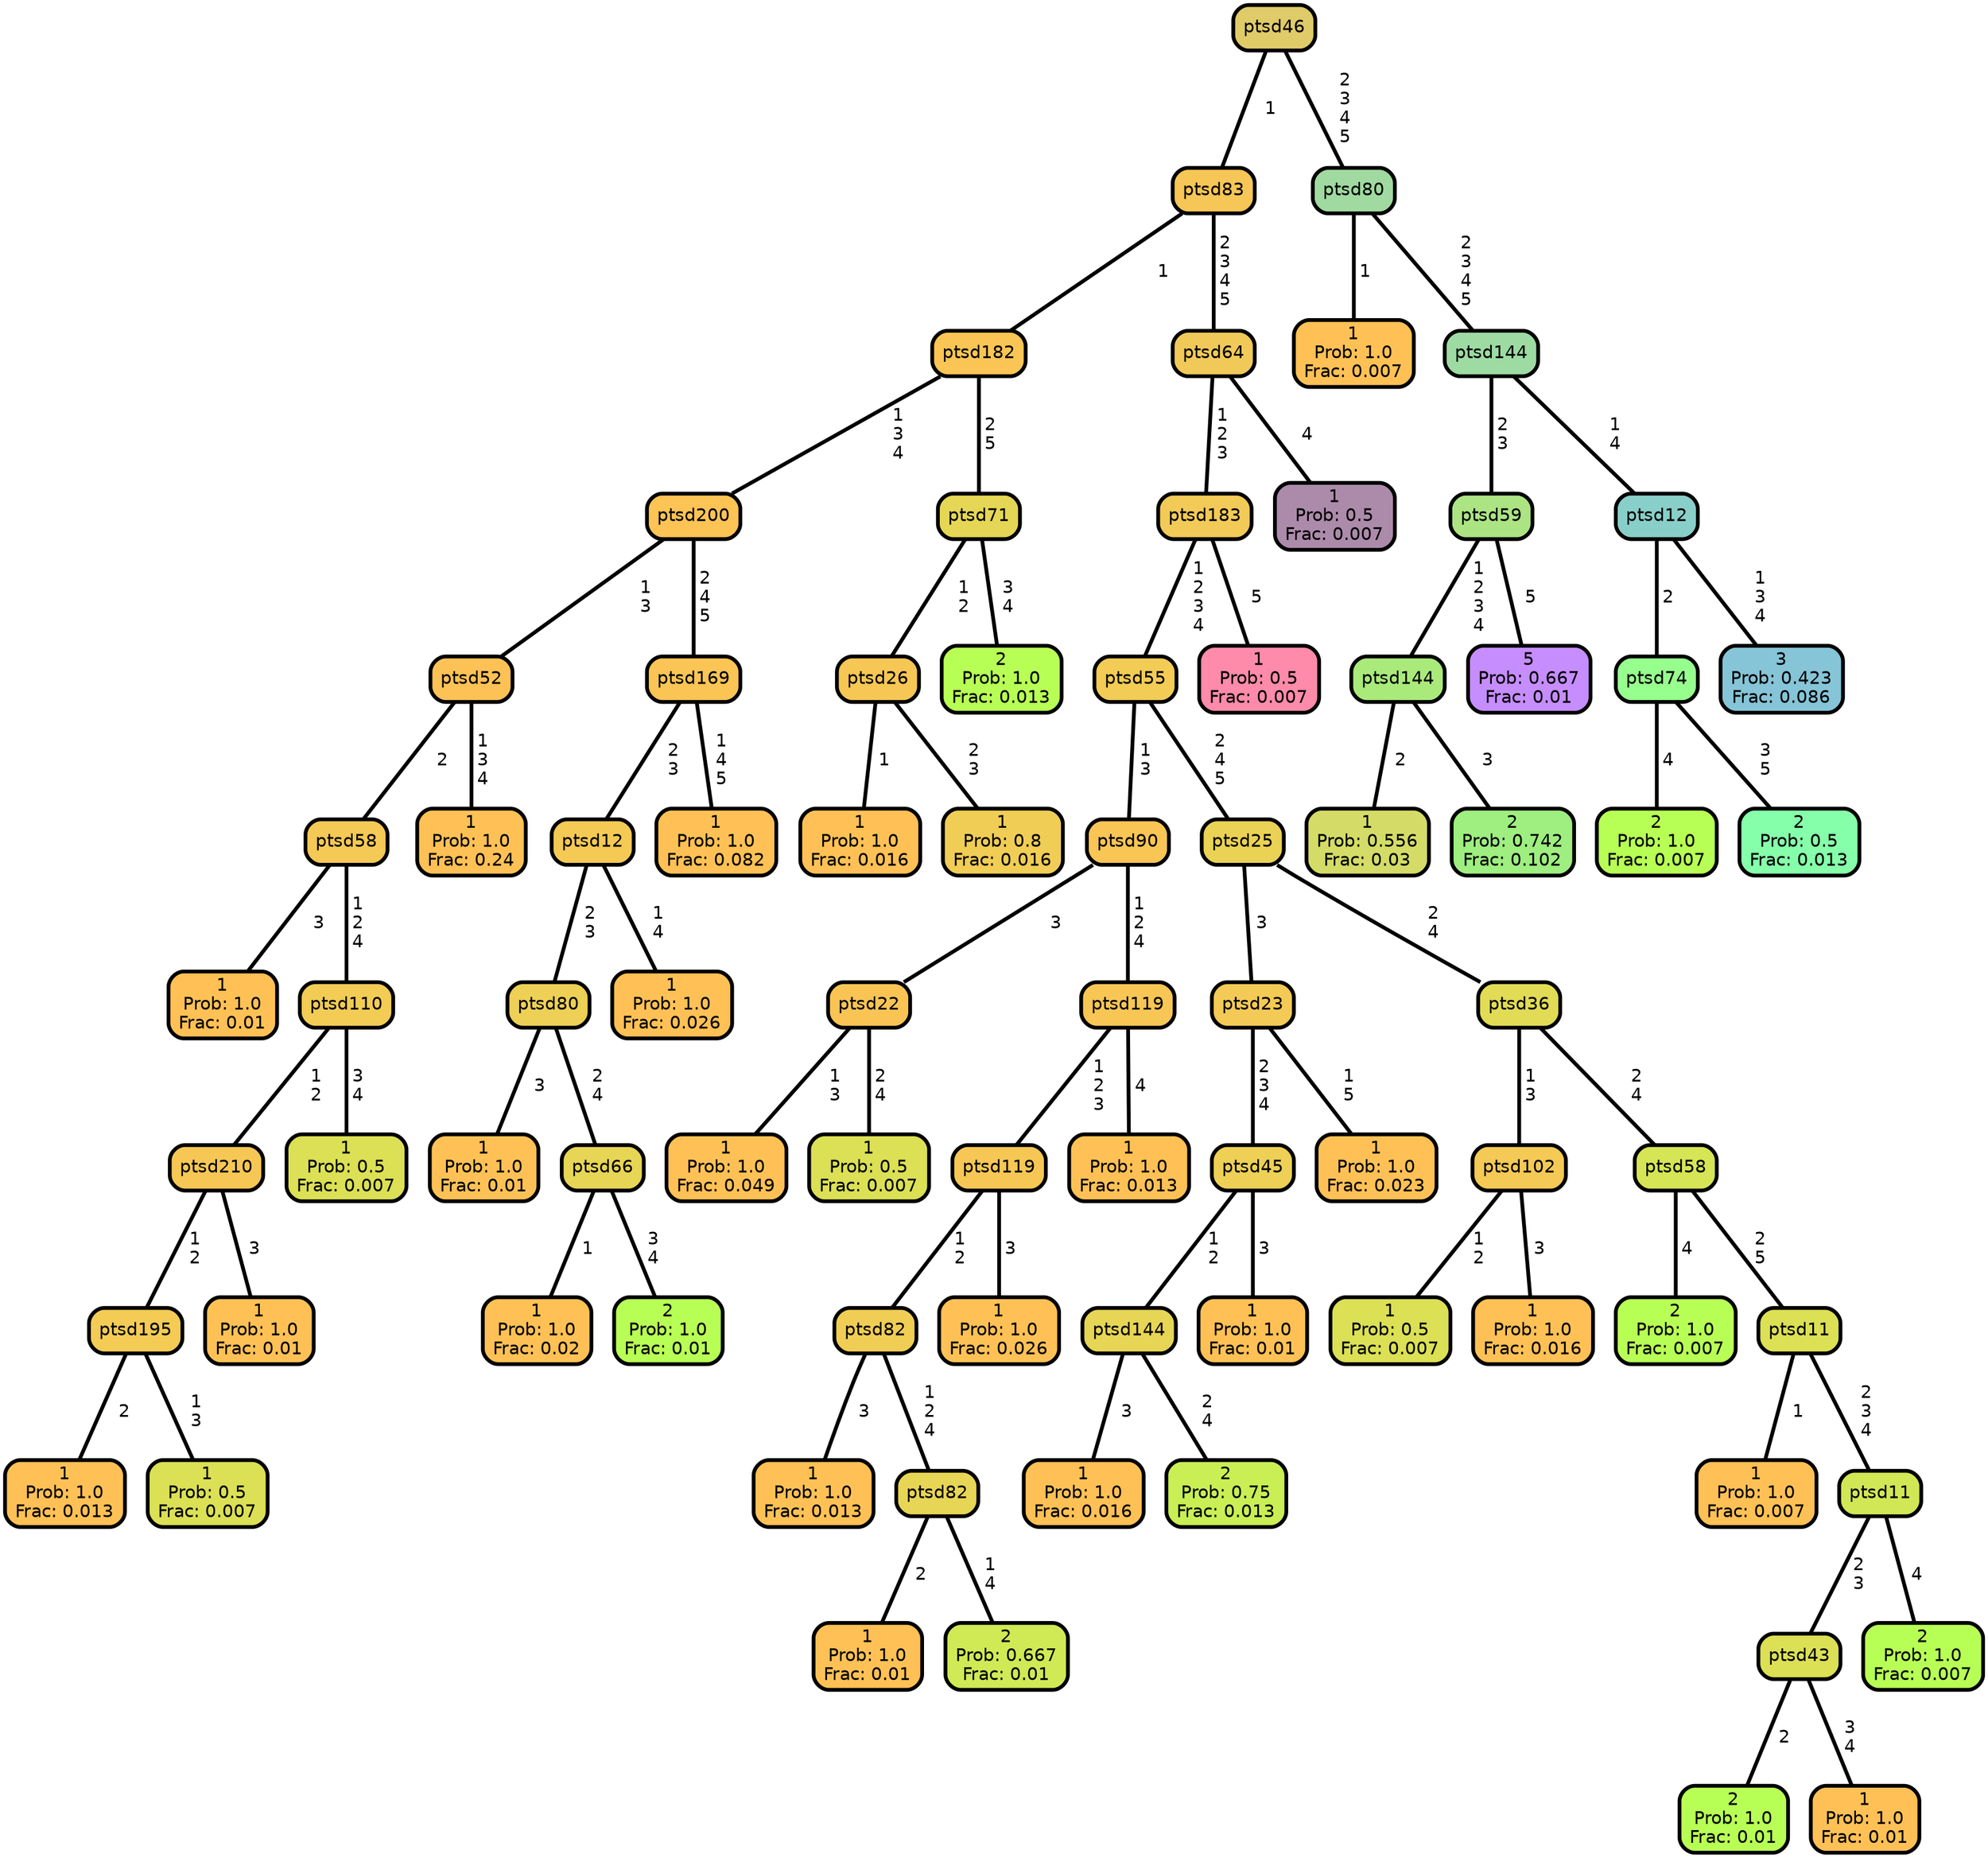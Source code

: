 graph Tree {
node [shape=box, style="filled, rounded",color="black",penwidth="3",fontcolor="black",                 fontname=helvetica] ;
graph [ranksep="0 equally", splines=straight,                 bgcolor=transparent, dpi=200] ;
edge [fontname=helvetica, color=black] ;
0 [label="1
Prob: 1.0
Frac: 0.01", fillcolor="#ffc155"] ;
1 [label="ptsd58", fillcolor="#f4c955"] ;
2 [label="1
Prob: 1.0
Frac: 0.013", fillcolor="#ffc155"] ;
3 [label="ptsd195", fillcolor="#f3cb55"] ;
4 [label="1
Prob: 0.5
Frac: 0.007", fillcolor="#dbe055"] ;
5 [label="ptsd210", fillcolor="#f7c755"] ;
6 [label="1
Prob: 1.0
Frac: 0.01", fillcolor="#ffc155"] ;
7 [label="ptsd110", fillcolor="#f2cc55"] ;
8 [label="1
Prob: 0.5
Frac: 0.007", fillcolor="#dbe055"] ;
9 [label="ptsd52", fillcolor="#fdc255"] ;
10 [label="1
Prob: 1.0
Frac: 0.24", fillcolor="#ffc155"] ;
11 [label="ptsd200", fillcolor="#fcc355"] ;
12 [label="1
Prob: 1.0
Frac: 0.01", fillcolor="#ffc155"] ;
13 [label="ptsd80", fillcolor="#edd055"] ;
14 [label="1
Prob: 1.0
Frac: 0.02", fillcolor="#ffc155"] ;
15 [label="ptsd66", fillcolor="#e7d555"] ;
16 [label="2
Prob: 1.0
Frac: 0.01", fillcolor="#b8ff55"] ;
17 [label="ptsd12", fillcolor="#f4ca55"] ;
18 [label="1
Prob: 1.0
Frac: 0.026", fillcolor="#ffc155"] ;
19 [label="ptsd169", fillcolor="#fac555"] ;
20 [label="1
Prob: 1.0
Frac: 0.082", fillcolor="#ffc155"] ;
21 [label="ptsd182", fillcolor="#fac555"] ;
22 [label="1
Prob: 1.0
Frac: 0.016", fillcolor="#ffc155"] ;
23 [label="ptsd26", fillcolor="#f7c755"] ;
24 [label="1
Prob: 0.8
Frac: 0.016", fillcolor="#f0cd55"] ;
25 [label="ptsd71", fillcolor="#e5d755"] ;
26 [label="2
Prob: 1.0
Frac: 0.013", fillcolor="#b8ff55"] ;
27 [label="ptsd83", fillcolor="#f6c656"] ;
28 [label="1
Prob: 1.0
Frac: 0.049", fillcolor="#ffc155"] ;
29 [label="ptsd22", fillcolor="#fac455"] ;
30 [label="1
Prob: 0.5
Frac: 0.007", fillcolor="#dbe055"] ;
31 [label="ptsd90", fillcolor="#f9c555"] ;
32 [label="1
Prob: 1.0
Frac: 0.013", fillcolor="#ffc155"] ;
33 [label="ptsd82", fillcolor="#f0cd55"] ;
34 [label="1
Prob: 1.0
Frac: 0.01", fillcolor="#ffc155"] ;
35 [label="ptsd82", fillcolor="#e7d555"] ;
36 [label="2
Prob: 0.667
Frac: 0.01", fillcolor="#cfea55"] ;
37 [label="ptsd119", fillcolor="#f7c755"] ;
38 [label="1
Prob: 1.0
Frac: 0.026", fillcolor="#ffc155"] ;
39 [label="ptsd119", fillcolor="#f8c655"] ;
40 [label="1
Prob: 1.0
Frac: 0.013", fillcolor="#ffc155"] ;
41 [label="ptsd55", fillcolor="#f2cc55"] ;
42 [label="1
Prob: 1.0
Frac: 0.016", fillcolor="#ffc155"] ;
43 [label="ptsd144", fillcolor="#e7d555"] ;
44 [label="2
Prob: 0.75
Frac: 0.013", fillcolor="#c9ef55"] ;
45 [label="ptsd45", fillcolor="#edd055"] ;
46 [label="1
Prob: 1.0
Frac: 0.01", fillcolor="#ffc155"] ;
47 [label="ptsd23", fillcolor="#f3ca55"] ;
48 [label="1
Prob: 1.0
Frac: 0.023", fillcolor="#ffc155"] ;
49 [label="ptsd25", fillcolor="#ead255"] ;
50 [label="1
Prob: 0.5
Frac: 0.007", fillcolor="#dbe055"] ;
51 [label="ptsd102", fillcolor="#f4c955"] ;
52 [label="1
Prob: 1.0
Frac: 0.016", fillcolor="#ffc155"] ;
53 [label="ptsd36", fillcolor="#e1db55"] ;
54 [label="2
Prob: 1.0
Frac: 0.007", fillcolor="#b8ff55"] ;
55 [label="ptsd58", fillcolor="#d5e555"] ;
56 [label="1
Prob: 1.0
Frac: 0.007", fillcolor="#ffc155"] ;
57 [label="ptsd11", fillcolor="#dbe055"] ;
58 [label="2
Prob: 1.0
Frac: 0.01", fillcolor="#b8ff55"] ;
59 [label="ptsd43", fillcolor="#dbe055"] ;
60 [label="1
Prob: 1.0
Frac: 0.01", fillcolor="#ffc155"] ;
61 [label="ptsd11", fillcolor="#d2e755"] ;
62 [label="2
Prob: 1.0
Frac: 0.007", fillcolor="#b8ff55"] ;
63 [label="ptsd183", fillcolor="#f2ca57"] ;
64 [label="1
Prob: 0.5
Frac: 0.007", fillcolor="#ff8baa"] ;
65 [label="ptsd64", fillcolor="#f0c959"] ;
66 [label="1
Prob: 0.5
Frac: 0.007", fillcolor="#ac8baa"] ;
67 [label="ptsd46", fillcolor="#e0cb69"] ;
68 [label="1
Prob: 1.0
Frac: 0.007", fillcolor="#ffc155"] ;
69 [label="ptsd80", fillcolor="#a0daa0"] ;
70 [label="1
Prob: 0.556
Frac: 0.03", fillcolor="#d4dc67"] ;
71 [label="ptsd144", fillcolor="#aaea7b"] ;
72 [label="2
Prob: 0.742
Frac: 0.102", fillcolor="#9eee80"] ;
73 [label="ptsd59", fillcolor="#ace484"] ;
74 [label="5
Prob: 0.667
Frac: 0.01", fillcolor="#c68dff"] ;
75 [label="ptsd144", fillcolor="#9ddba2"] ;
76 [label="2
Prob: 1.0
Frac: 0.007", fillcolor="#b8ff55"] ;
77 [label="ptsd74", fillcolor="#97ff8d"] ;
78 [label="2
Prob: 0.5
Frac: 0.013", fillcolor="#86ffaa"] ;
79 [label="ptsd12", fillcolor="#89cfc9"] ;
80 [label="3
Prob: 0.423
Frac: 0.086", fillcolor="#86c4d7"] ;
1 -- 0 [label=" 3",penwidth=3] ;
1 -- 7 [label=" 1\n 2\n 4",penwidth=3] ;
3 -- 2 [label=" 2",penwidth=3] ;
3 -- 4 [label=" 1\n 3",penwidth=3] ;
5 -- 3 [label=" 1\n 2",penwidth=3] ;
5 -- 6 [label=" 3",penwidth=3] ;
7 -- 5 [label=" 1\n 2",penwidth=3] ;
7 -- 8 [label=" 3\n 4",penwidth=3] ;
9 -- 1 [label=" 2",penwidth=3] ;
9 -- 10 [label=" 1\n 3\n 4",penwidth=3] ;
11 -- 9 [label=" 1\n 3",penwidth=3] ;
11 -- 19 [label=" 2\n 4\n 5",penwidth=3] ;
13 -- 12 [label=" 3",penwidth=3] ;
13 -- 15 [label=" 2\n 4",penwidth=3] ;
15 -- 14 [label=" 1",penwidth=3] ;
15 -- 16 [label=" 3\n 4",penwidth=3] ;
17 -- 13 [label=" 2\n 3",penwidth=3] ;
17 -- 18 [label=" 1\n 4",penwidth=3] ;
19 -- 17 [label=" 2\n 3",penwidth=3] ;
19 -- 20 [label=" 1\n 4\n 5",penwidth=3] ;
21 -- 11 [label=" 1\n 3\n 4",penwidth=3] ;
21 -- 25 [label=" 2\n 5",penwidth=3] ;
23 -- 22 [label=" 1",penwidth=3] ;
23 -- 24 [label=" 2\n 3",penwidth=3] ;
25 -- 23 [label=" 1\n 2",penwidth=3] ;
25 -- 26 [label=" 3\n 4",penwidth=3] ;
27 -- 21 [label=" 1",penwidth=3] ;
27 -- 65 [label=" 2\n 3\n 4\n 5",penwidth=3] ;
29 -- 28 [label=" 1\n 3",penwidth=3] ;
29 -- 30 [label=" 2\n 4",penwidth=3] ;
31 -- 29 [label=" 3",penwidth=3] ;
31 -- 39 [label=" 1\n 2\n 4",penwidth=3] ;
33 -- 32 [label=" 3",penwidth=3] ;
33 -- 35 [label=" 1\n 2\n 4",penwidth=3] ;
35 -- 34 [label=" 2",penwidth=3] ;
35 -- 36 [label=" 1\n 4",penwidth=3] ;
37 -- 33 [label=" 1\n 2",penwidth=3] ;
37 -- 38 [label=" 3",penwidth=3] ;
39 -- 37 [label=" 1\n 2\n 3",penwidth=3] ;
39 -- 40 [label=" 4",penwidth=3] ;
41 -- 31 [label=" 1\n 3",penwidth=3] ;
41 -- 49 [label=" 2\n 4\n 5",penwidth=3] ;
43 -- 42 [label=" 3",penwidth=3] ;
43 -- 44 [label=" 2\n 4",penwidth=3] ;
45 -- 43 [label=" 1\n 2",penwidth=3] ;
45 -- 46 [label=" 3",penwidth=3] ;
47 -- 45 [label=" 2\n 3\n 4",penwidth=3] ;
47 -- 48 [label=" 1\n 5",penwidth=3] ;
49 -- 47 [label=" 3",penwidth=3] ;
49 -- 53 [label=" 2\n 4",penwidth=3] ;
51 -- 50 [label=" 1\n 2",penwidth=3] ;
51 -- 52 [label=" 3",penwidth=3] ;
53 -- 51 [label=" 1\n 3",penwidth=3] ;
53 -- 55 [label=" 2\n 4",penwidth=3] ;
55 -- 54 [label=" 4",penwidth=3] ;
55 -- 57 [label=" 2\n 5",penwidth=3] ;
57 -- 56 [label=" 1",penwidth=3] ;
57 -- 61 [label=" 2\n 3\n 4",penwidth=3] ;
59 -- 58 [label=" 2",penwidth=3] ;
59 -- 60 [label=" 3\n 4",penwidth=3] ;
61 -- 59 [label=" 2\n 3",penwidth=3] ;
61 -- 62 [label=" 4",penwidth=3] ;
63 -- 41 [label=" 1\n 2\n 3\n 4",penwidth=3] ;
63 -- 64 [label=" 5",penwidth=3] ;
65 -- 63 [label=" 1\n 2\n 3",penwidth=3] ;
65 -- 66 [label=" 4",penwidth=3] ;
67 -- 27 [label=" 1",penwidth=3] ;
67 -- 69 [label=" 2\n 3\n 4\n 5",penwidth=3] ;
69 -- 68 [label=" 1",penwidth=3] ;
69 -- 75 [label=" 2\n 3\n 4\n 5",penwidth=3] ;
71 -- 70 [label=" 2",penwidth=3] ;
71 -- 72 [label=" 3",penwidth=3] ;
73 -- 71 [label=" 1\n 2\n 3\n 4",penwidth=3] ;
73 -- 74 [label=" 5",penwidth=3] ;
75 -- 73 [label=" 2\n 3",penwidth=3] ;
75 -- 79 [label=" 1\n 4",penwidth=3] ;
77 -- 76 [label=" 4",penwidth=3] ;
77 -- 78 [label=" 3\n 5",penwidth=3] ;
79 -- 77 [label=" 2",penwidth=3] ;
79 -- 80 [label=" 1\n 3\n 4",penwidth=3] ;
{rank = same;}}
